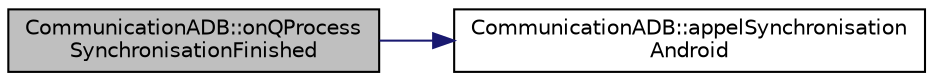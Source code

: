 digraph "CommunicationADB::onQProcessSynchronisationFinished"
{
 // LATEX_PDF_SIZE
  edge [fontname="Helvetica",fontsize="10",labelfontname="Helvetica",labelfontsize="10"];
  node [fontname="Helvetica",fontsize="10",shape=record];
  rankdir="LR";
  Node1 [label="CommunicationADB::onQProcess\lSynchronisationFinished",height=0.2,width=0.4,color="black", fillcolor="grey75", style="filled", fontcolor="black",tooltip="CommunicationADB::onQProcessSynchronisationFinished Ce slot permet de terminer le QProcess qui s'occu..."];
  Node1 -> Node2 [color="midnightblue",fontsize="10",style="solid"];
  Node2 [label="CommunicationADB::appelSynchronisation\lAndroid",height=0.2,width=0.4,color="black", fillcolor="white", style="filled",URL="$class_communication_a_d_b.html#af5b32b0047433c28d294955bdd48df2d",tooltip="CommunicationADB::appelSynchronisationAndroid Cette méthode d'appeler la classe \"Synchronisation\" du ..."];
}
